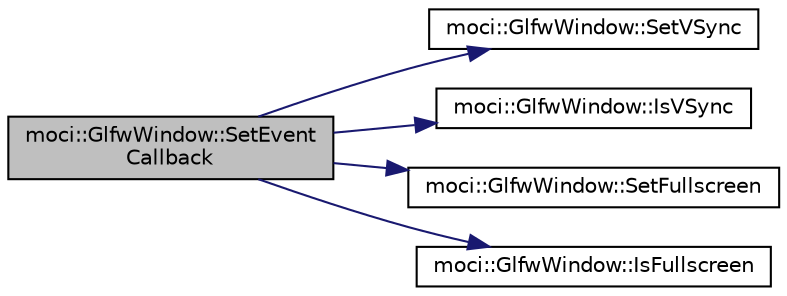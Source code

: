digraph "moci::GlfwWindow::SetEventCallback"
{
 // INTERACTIVE_SVG=YES
  edge [fontname="Helvetica",fontsize="10",labelfontname="Helvetica",labelfontsize="10"];
  node [fontname="Helvetica",fontsize="10",shape=record];
  rankdir="LR";
  Node9 [label="moci::GlfwWindow::SetEvent\lCallback",height=0.2,width=0.4,color="black", fillcolor="grey75", style="filled", fontcolor="black"];
  Node9 -> Node10 [color="midnightblue",fontsize="10",style="solid",fontname="Helvetica"];
  Node10 [label="moci::GlfwWindow::SetVSync",height=0.2,width=0.4,color="black", fillcolor="white", style="filled",URL="$classmoci_1_1GlfwWindow.html#a436267a23bbd01d4834fcf401782d4c1"];
  Node9 -> Node11 [color="midnightblue",fontsize="10",style="solid",fontname="Helvetica"];
  Node11 [label="moci::GlfwWindow::IsVSync",height=0.2,width=0.4,color="black", fillcolor="white", style="filled",URL="$classmoci_1_1GlfwWindow.html#af6119043d7e96402f77c48a7e05dc3d4"];
  Node9 -> Node12 [color="midnightblue",fontsize="10",style="solid",fontname="Helvetica"];
  Node12 [label="moci::GlfwWindow::SetFullscreen",height=0.2,width=0.4,color="black", fillcolor="white", style="filled",URL="$classmoci_1_1GlfwWindow.html#aa294c504b2cf12b296d6e315311e4447"];
  Node9 -> Node13 [color="midnightblue",fontsize="10",style="solid",fontname="Helvetica"];
  Node13 [label="moci::GlfwWindow::IsFullscreen",height=0.2,width=0.4,color="black", fillcolor="white", style="filled",URL="$classmoci_1_1GlfwWindow.html#abd1738238e3265bc261744c27b2368c8"];
}
